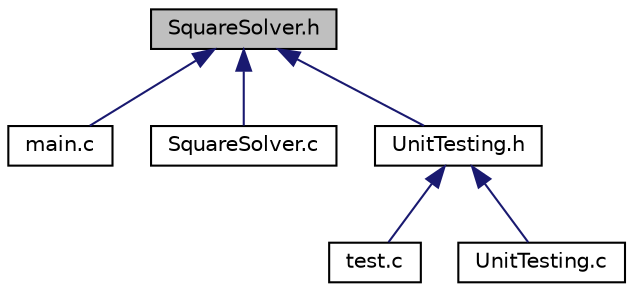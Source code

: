 digraph "SquareSolver.h"
{
 // LATEX_PDF_SIZE
  edge [fontname="Helvetica",fontsize="10",labelfontname="Helvetica",labelfontsize="10"];
  node [fontname="Helvetica",fontsize="10",shape=record];
  Node1 [label="SquareSolver.h",height=0.2,width=0.4,color="black", fillcolor="grey75", style="filled", fontcolor="black",tooltip="Header file with structs and functions for solving square equations."];
  Node1 -> Node2 [dir="back",color="midnightblue",fontsize="10",style="solid",fontname="Helvetica"];
  Node2 [label="main.c",height=0.2,width=0.4,color="black", fillcolor="white", style="filled",URL="$main_8c.html",tooltip="Source file containing main function."];
  Node1 -> Node3 [dir="back",color="midnightblue",fontsize="10",style="solid",fontname="Helvetica"];
  Node3 [label="SquareSolver.c",height=0.2,width=0.4,color="black", fillcolor="white", style="filled",URL="$SquareSolver_8c.html",tooltip="Source file containing definitions of functions from SquareSolver.h."];
  Node1 -> Node4 [dir="back",color="midnightblue",fontsize="10",style="solid",fontname="Helvetica"];
  Node4 [label="UnitTesting.h",height=0.2,width=0.4,color="black", fillcolor="white", style="filled",URL="$UnitTesting_8h.html",tooltip="Header file containing functions for SquareSolve() function unit testing."];
  Node4 -> Node5 [dir="back",color="midnightblue",fontsize="10",style="solid",fontname="Helvetica"];
  Node5 [label="test.c",height=0.2,width=0.4,color="black", fillcolor="white", style="filled",URL="$test_8c.html",tooltip="Source file containing main function (for unit testing)"];
  Node4 -> Node6 [dir="back",color="midnightblue",fontsize="10",style="solid",fontname="Helvetica"];
  Node6 [label="UnitTesting.c",height=0.2,width=0.4,color="black", fillcolor="white", style="filled",URL="$UnitTesting_8c.html",tooltip="Source file containing definitions of functions from UnitTesting.h."];
}
